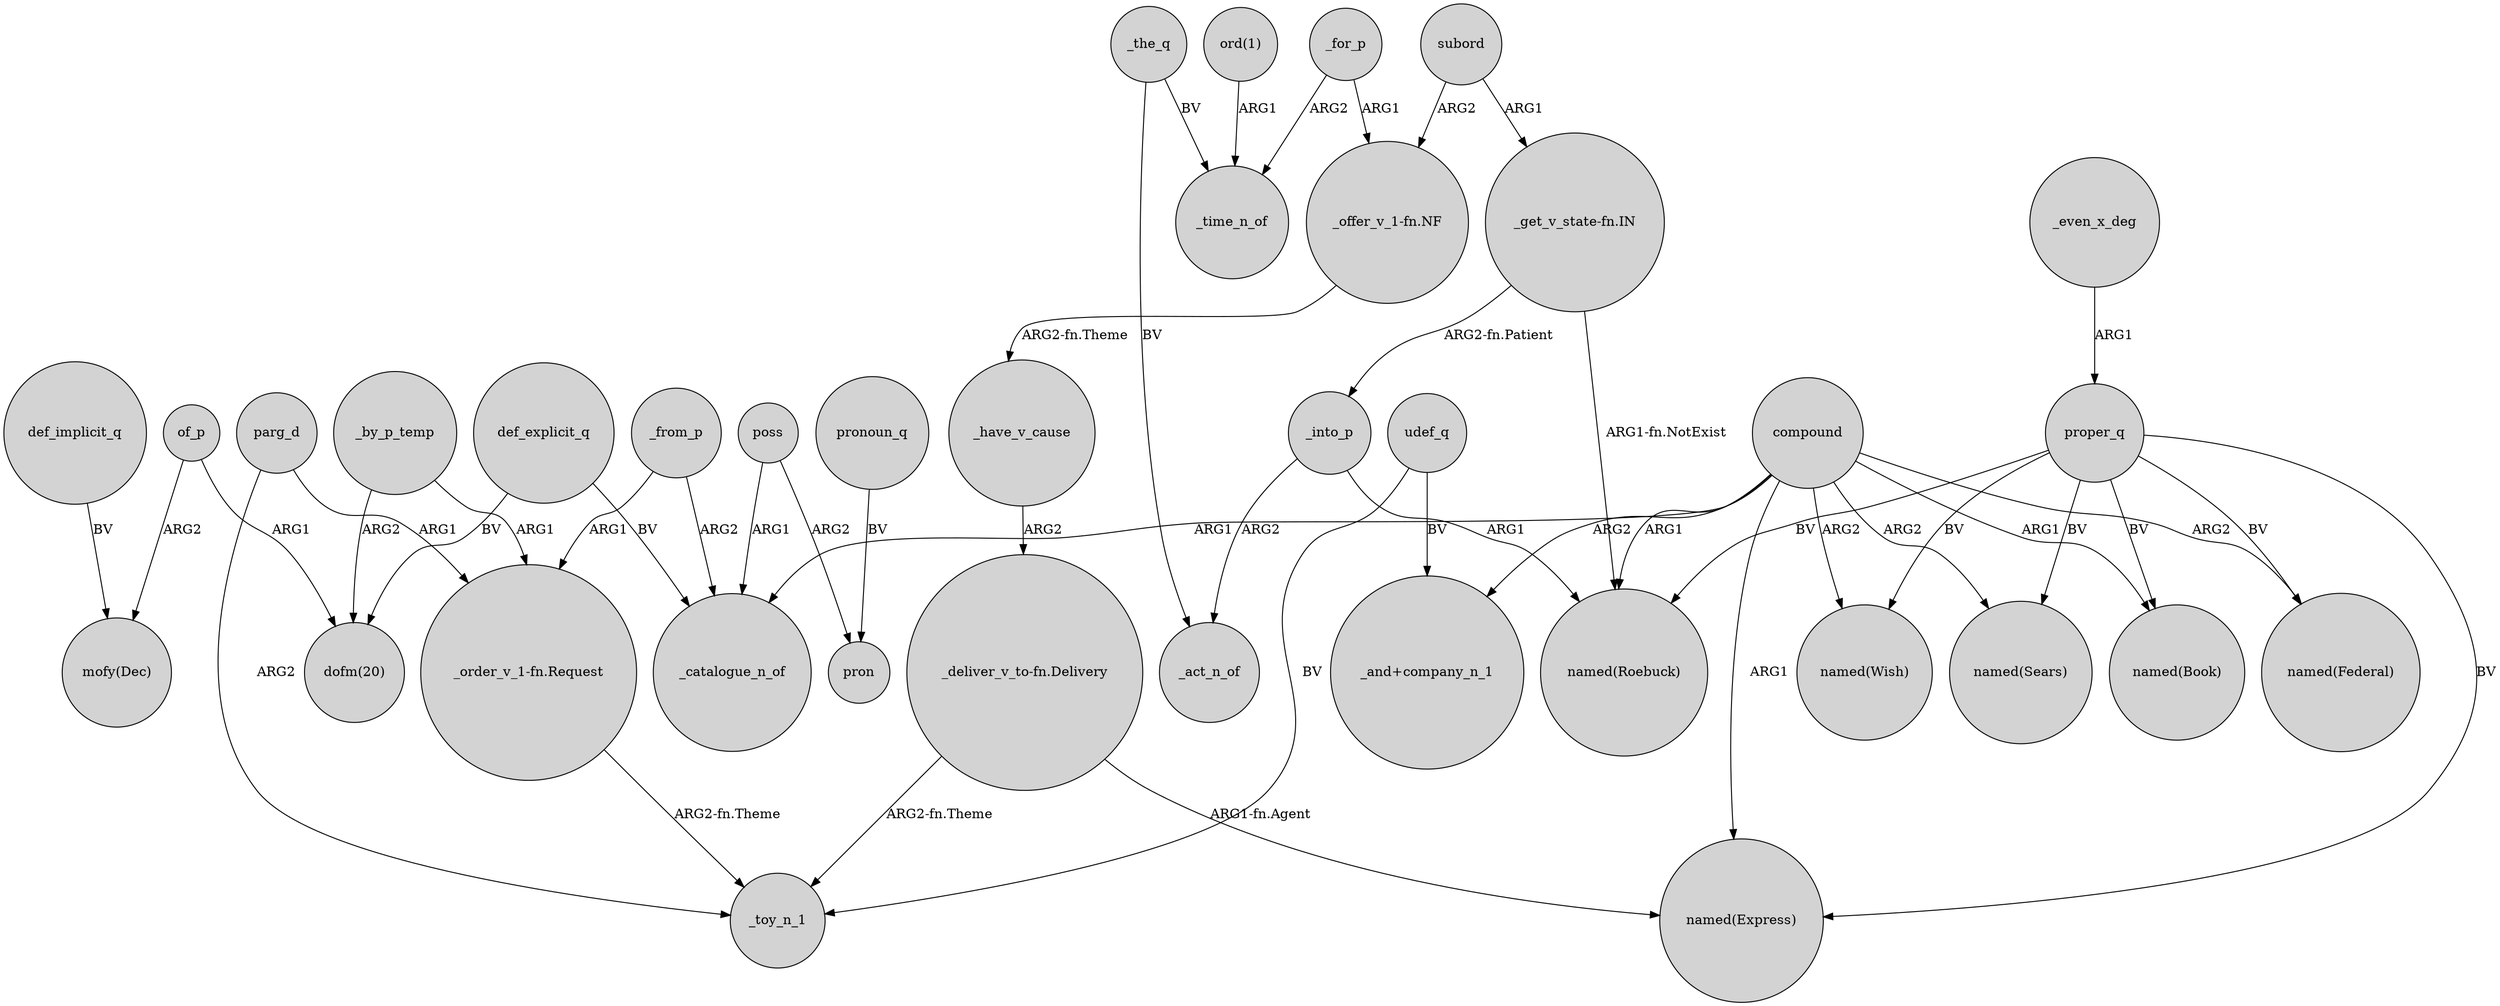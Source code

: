 digraph {
	node [shape=circle style=filled]
	_even_x_deg -> proper_q [label=ARG1]
	compound -> "named(Sears)" [label=ARG2]
	poss -> pron [label=ARG2]
	def_implicit_q -> "mofy(Dec)" [label=BV]
	of_p -> "dofm(20)" [label=ARG1]
	proper_q -> "named(Express)" [label=BV]
	compound -> "named(Roebuck)" [label=ARG1]
	_the_q -> _act_n_of [label=BV]
	parg_d -> "_order_v_1-fn.Request" [label=ARG1]
	_into_p -> "named(Roebuck)" [label=ARG1]
	compound -> "named(Book)" [label=ARG1]
	compound -> "named(Express)" [label=ARG1]
	"_deliver_v_to-fn.Delivery" -> _toy_n_1 [label="ARG2-fn.Theme"]
	"_get_v_state-fn.IN" -> _into_p [label="ARG2-fn.Patient"]
	parg_d -> _toy_n_1 [label=ARG2]
	_for_p -> "_offer_v_1-fn.NF" [label=ARG1]
	proper_q -> "named(Wish)" [label=BV]
	_for_p -> _time_n_of [label=ARG2]
	"_get_v_state-fn.IN" -> "named(Roebuck)" [label="ARG1-fn.NotExist"]
	pronoun_q -> pron [label=BV]
	_the_q -> _time_n_of [label=BV]
	proper_q -> "named(Book)" [label=BV]
	proper_q -> "named(Sears)" [label=BV]
	compound -> "_and+company_n_1" [label=ARG2]
	compound -> _catalogue_n_of [label=ARG1]
	_by_p_temp -> "_order_v_1-fn.Request" [label=ARG1]
	_have_v_cause -> "_deliver_v_to-fn.Delivery" [label=ARG2]
	"_offer_v_1-fn.NF" -> _have_v_cause [label="ARG2-fn.Theme"]
	subord -> "_offer_v_1-fn.NF" [label=ARG2]
	proper_q -> "named(Federal)" [label=BV]
	udef_q -> _toy_n_1 [label=BV]
	def_explicit_q -> "dofm(20)" [label=BV]
	def_explicit_q -> _catalogue_n_of [label=BV]
	poss -> _catalogue_n_of [label=ARG1]
	_by_p_temp -> "dofm(20)" [label=ARG2]
	udef_q -> "_and+company_n_1" [label=BV]
	"_deliver_v_to-fn.Delivery" -> "named(Express)" [label="ARG1-fn.Agent"]
	_from_p -> "_order_v_1-fn.Request" [label=ARG1]
	of_p -> "mofy(Dec)" [label=ARG2]
	_from_p -> _catalogue_n_of [label=ARG2]
	compound -> "named(Federal)" [label=ARG2]
	proper_q -> "named(Roebuck)" [label=BV]
	subord -> "_get_v_state-fn.IN" [label=ARG1]
	"_order_v_1-fn.Request" -> _toy_n_1 [label="ARG2-fn.Theme"]
	compound -> "named(Wish)" [label=ARG2]
	"ord(1)" -> _time_n_of [label=ARG1]
	_into_p -> _act_n_of [label=ARG2]
}
